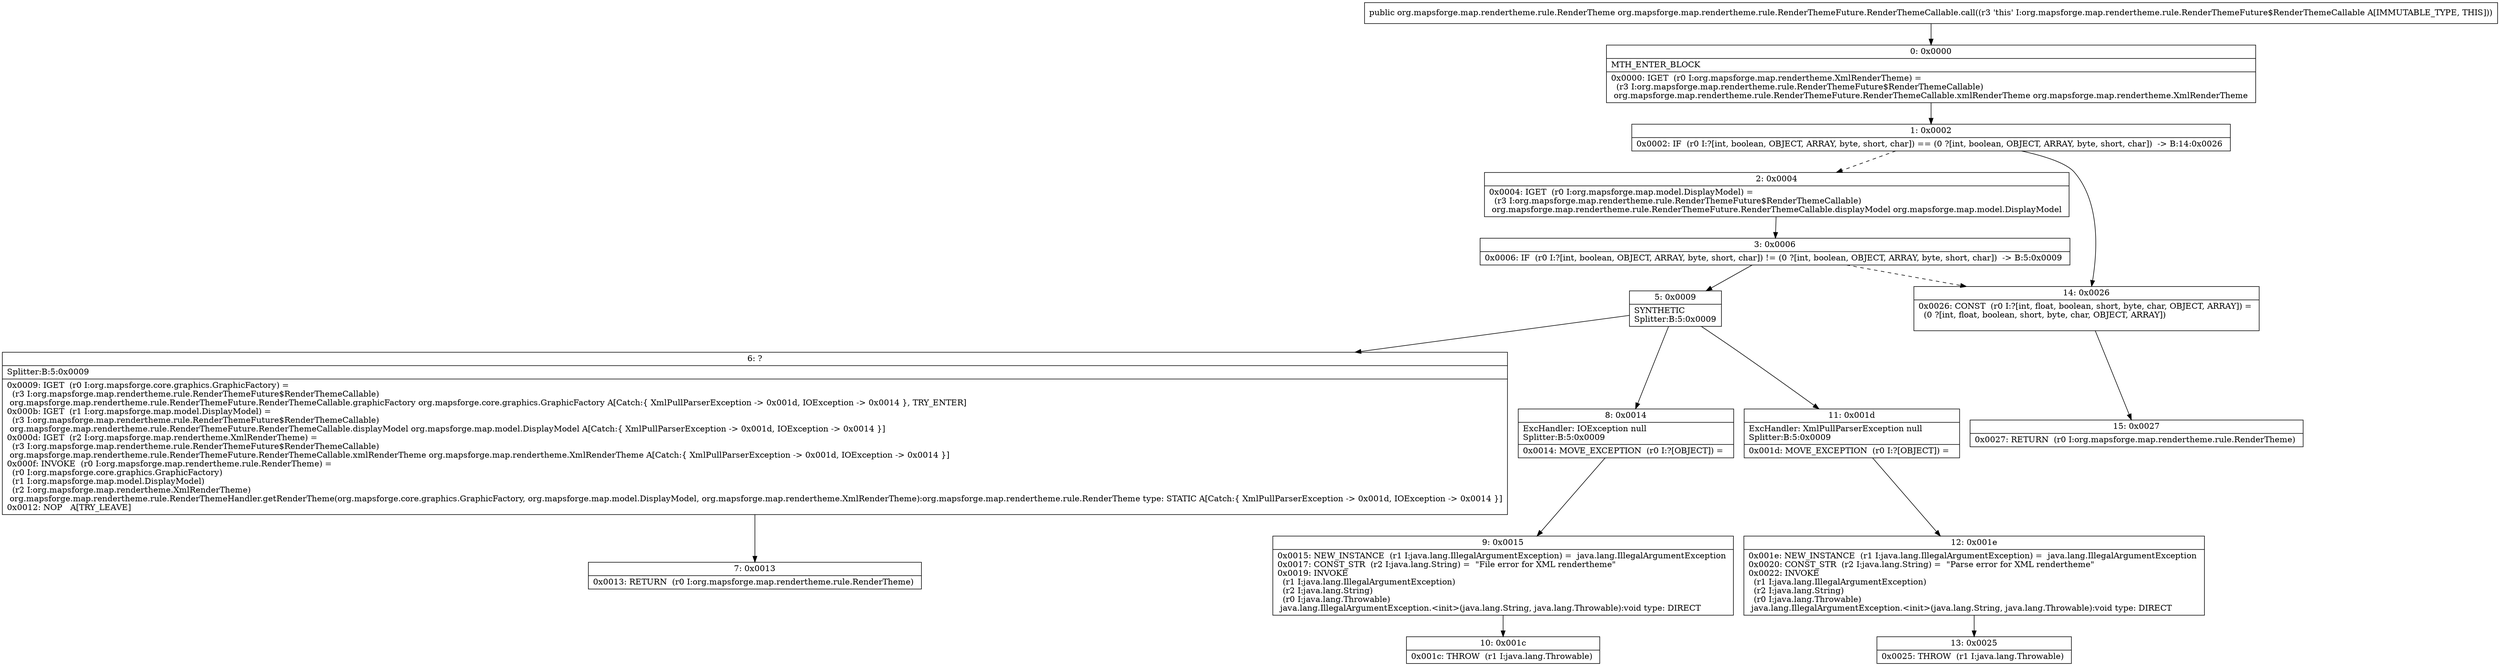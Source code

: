 digraph "CFG fororg.mapsforge.map.rendertheme.rule.RenderThemeFuture.RenderThemeCallable.call()Lorg\/mapsforge\/map\/rendertheme\/rule\/RenderTheme;" {
Node_0 [shape=record,label="{0\:\ 0x0000|MTH_ENTER_BLOCK\l|0x0000: IGET  (r0 I:org.mapsforge.map.rendertheme.XmlRenderTheme) = \l  (r3 I:org.mapsforge.map.rendertheme.rule.RenderThemeFuture$RenderThemeCallable)\l org.mapsforge.map.rendertheme.rule.RenderThemeFuture.RenderThemeCallable.xmlRenderTheme org.mapsforge.map.rendertheme.XmlRenderTheme \l}"];
Node_1 [shape=record,label="{1\:\ 0x0002|0x0002: IF  (r0 I:?[int, boolean, OBJECT, ARRAY, byte, short, char]) == (0 ?[int, boolean, OBJECT, ARRAY, byte, short, char])  \-\> B:14:0x0026 \l}"];
Node_2 [shape=record,label="{2\:\ 0x0004|0x0004: IGET  (r0 I:org.mapsforge.map.model.DisplayModel) = \l  (r3 I:org.mapsforge.map.rendertheme.rule.RenderThemeFuture$RenderThemeCallable)\l org.mapsforge.map.rendertheme.rule.RenderThemeFuture.RenderThemeCallable.displayModel org.mapsforge.map.model.DisplayModel \l}"];
Node_3 [shape=record,label="{3\:\ 0x0006|0x0006: IF  (r0 I:?[int, boolean, OBJECT, ARRAY, byte, short, char]) != (0 ?[int, boolean, OBJECT, ARRAY, byte, short, char])  \-\> B:5:0x0009 \l}"];
Node_5 [shape=record,label="{5\:\ 0x0009|SYNTHETIC\lSplitter:B:5:0x0009\l}"];
Node_6 [shape=record,label="{6\:\ ?|Splitter:B:5:0x0009\l|0x0009: IGET  (r0 I:org.mapsforge.core.graphics.GraphicFactory) = \l  (r3 I:org.mapsforge.map.rendertheme.rule.RenderThemeFuture$RenderThemeCallable)\l org.mapsforge.map.rendertheme.rule.RenderThemeFuture.RenderThemeCallable.graphicFactory org.mapsforge.core.graphics.GraphicFactory A[Catch:\{ XmlPullParserException \-\> 0x001d, IOException \-\> 0x0014 \}, TRY_ENTER]\l0x000b: IGET  (r1 I:org.mapsforge.map.model.DisplayModel) = \l  (r3 I:org.mapsforge.map.rendertheme.rule.RenderThemeFuture$RenderThemeCallable)\l org.mapsforge.map.rendertheme.rule.RenderThemeFuture.RenderThemeCallable.displayModel org.mapsforge.map.model.DisplayModel A[Catch:\{ XmlPullParserException \-\> 0x001d, IOException \-\> 0x0014 \}]\l0x000d: IGET  (r2 I:org.mapsforge.map.rendertheme.XmlRenderTheme) = \l  (r3 I:org.mapsforge.map.rendertheme.rule.RenderThemeFuture$RenderThemeCallable)\l org.mapsforge.map.rendertheme.rule.RenderThemeFuture.RenderThemeCallable.xmlRenderTheme org.mapsforge.map.rendertheme.XmlRenderTheme A[Catch:\{ XmlPullParserException \-\> 0x001d, IOException \-\> 0x0014 \}]\l0x000f: INVOKE  (r0 I:org.mapsforge.map.rendertheme.rule.RenderTheme) = \l  (r0 I:org.mapsforge.core.graphics.GraphicFactory)\l  (r1 I:org.mapsforge.map.model.DisplayModel)\l  (r2 I:org.mapsforge.map.rendertheme.XmlRenderTheme)\l org.mapsforge.map.rendertheme.rule.RenderThemeHandler.getRenderTheme(org.mapsforge.core.graphics.GraphicFactory, org.mapsforge.map.model.DisplayModel, org.mapsforge.map.rendertheme.XmlRenderTheme):org.mapsforge.map.rendertheme.rule.RenderTheme type: STATIC A[Catch:\{ XmlPullParserException \-\> 0x001d, IOException \-\> 0x0014 \}]\l0x0012: NOP   A[TRY_LEAVE]\l}"];
Node_7 [shape=record,label="{7\:\ 0x0013|0x0013: RETURN  (r0 I:org.mapsforge.map.rendertheme.rule.RenderTheme) \l}"];
Node_8 [shape=record,label="{8\:\ 0x0014|ExcHandler: IOException null\lSplitter:B:5:0x0009\l|0x0014: MOVE_EXCEPTION  (r0 I:?[OBJECT]) =  \l}"];
Node_9 [shape=record,label="{9\:\ 0x0015|0x0015: NEW_INSTANCE  (r1 I:java.lang.IllegalArgumentException) =  java.lang.IllegalArgumentException \l0x0017: CONST_STR  (r2 I:java.lang.String) =  \"File error for XML rendertheme\" \l0x0019: INVOKE  \l  (r1 I:java.lang.IllegalArgumentException)\l  (r2 I:java.lang.String)\l  (r0 I:java.lang.Throwable)\l java.lang.IllegalArgumentException.\<init\>(java.lang.String, java.lang.Throwable):void type: DIRECT \l}"];
Node_10 [shape=record,label="{10\:\ 0x001c|0x001c: THROW  (r1 I:java.lang.Throwable) \l}"];
Node_11 [shape=record,label="{11\:\ 0x001d|ExcHandler: XmlPullParserException null\lSplitter:B:5:0x0009\l|0x001d: MOVE_EXCEPTION  (r0 I:?[OBJECT]) =  \l}"];
Node_12 [shape=record,label="{12\:\ 0x001e|0x001e: NEW_INSTANCE  (r1 I:java.lang.IllegalArgumentException) =  java.lang.IllegalArgumentException \l0x0020: CONST_STR  (r2 I:java.lang.String) =  \"Parse error for XML rendertheme\" \l0x0022: INVOKE  \l  (r1 I:java.lang.IllegalArgumentException)\l  (r2 I:java.lang.String)\l  (r0 I:java.lang.Throwable)\l java.lang.IllegalArgumentException.\<init\>(java.lang.String, java.lang.Throwable):void type: DIRECT \l}"];
Node_13 [shape=record,label="{13\:\ 0x0025|0x0025: THROW  (r1 I:java.lang.Throwable) \l}"];
Node_14 [shape=record,label="{14\:\ 0x0026|0x0026: CONST  (r0 I:?[int, float, boolean, short, byte, char, OBJECT, ARRAY]) = \l  (0 ?[int, float, boolean, short, byte, char, OBJECT, ARRAY])\l \l}"];
Node_15 [shape=record,label="{15\:\ 0x0027|0x0027: RETURN  (r0 I:org.mapsforge.map.rendertheme.rule.RenderTheme) \l}"];
MethodNode[shape=record,label="{public org.mapsforge.map.rendertheme.rule.RenderTheme org.mapsforge.map.rendertheme.rule.RenderThemeFuture.RenderThemeCallable.call((r3 'this' I:org.mapsforge.map.rendertheme.rule.RenderThemeFuture$RenderThemeCallable A[IMMUTABLE_TYPE, THIS])) }"];
MethodNode -> Node_0;
Node_0 -> Node_1;
Node_1 -> Node_2[style=dashed];
Node_1 -> Node_14;
Node_2 -> Node_3;
Node_3 -> Node_5;
Node_3 -> Node_14[style=dashed];
Node_5 -> Node_6;
Node_5 -> Node_11;
Node_5 -> Node_8;
Node_6 -> Node_7;
Node_8 -> Node_9;
Node_9 -> Node_10;
Node_11 -> Node_12;
Node_12 -> Node_13;
Node_14 -> Node_15;
}

